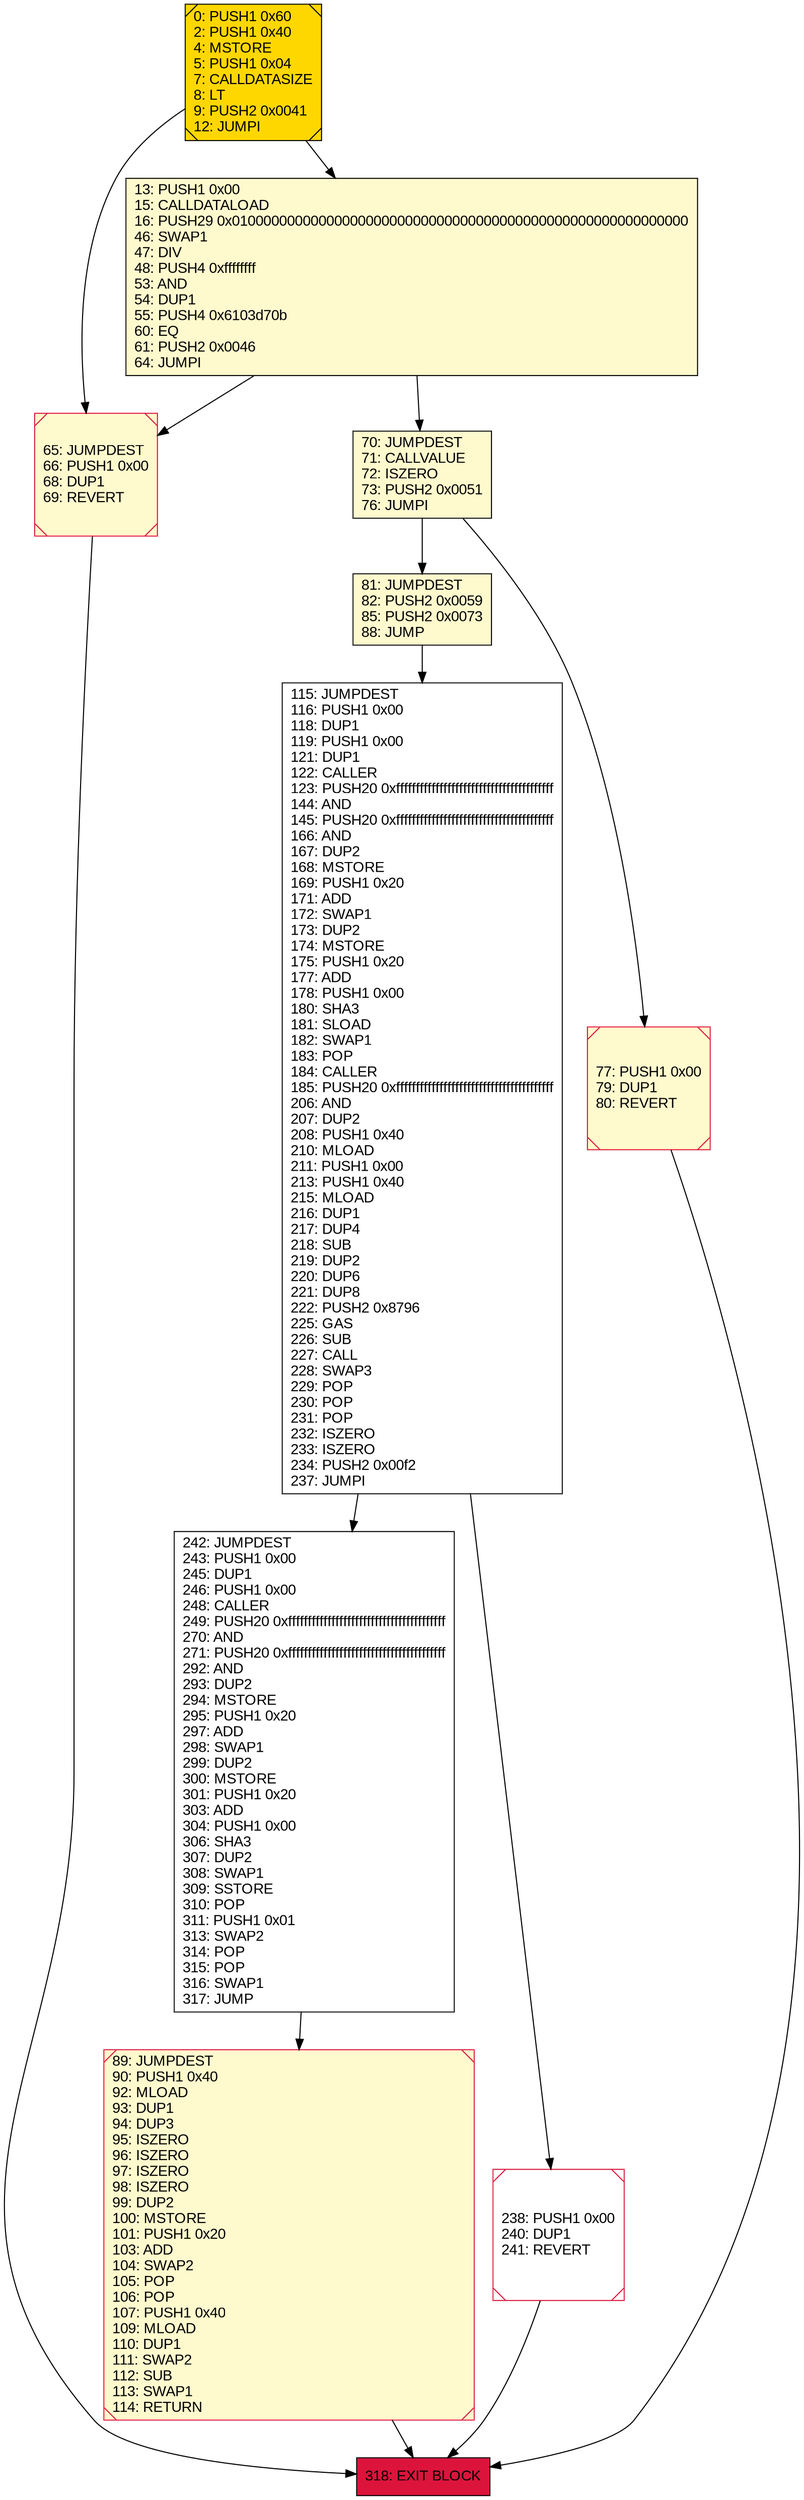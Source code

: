 digraph G {
bgcolor=transparent rankdir=UD;
node [shape=box style=filled color=black fillcolor=white fontname=arial fontcolor=black];
13 [label="13: PUSH1 0x00\l15: CALLDATALOAD\l16: PUSH29 0x0100000000000000000000000000000000000000000000000000000000\l46: SWAP1\l47: DIV\l48: PUSH4 0xffffffff\l53: AND\l54: DUP1\l55: PUSH4 0x6103d70b\l60: EQ\l61: PUSH2 0x0046\l64: JUMPI\l" fillcolor=lemonchiffon ];
81 [label="81: JUMPDEST\l82: PUSH2 0x0059\l85: PUSH2 0x0073\l88: JUMP\l" fillcolor=lemonchiffon ];
65 [label="65: JUMPDEST\l66: PUSH1 0x00\l68: DUP1\l69: REVERT\l" fillcolor=lemonchiffon shape=Msquare color=crimson ];
242 [label="242: JUMPDEST\l243: PUSH1 0x00\l245: DUP1\l246: PUSH1 0x00\l248: CALLER\l249: PUSH20 0xffffffffffffffffffffffffffffffffffffffff\l270: AND\l271: PUSH20 0xffffffffffffffffffffffffffffffffffffffff\l292: AND\l293: DUP2\l294: MSTORE\l295: PUSH1 0x20\l297: ADD\l298: SWAP1\l299: DUP2\l300: MSTORE\l301: PUSH1 0x20\l303: ADD\l304: PUSH1 0x00\l306: SHA3\l307: DUP2\l308: SWAP1\l309: SSTORE\l310: POP\l311: PUSH1 0x01\l313: SWAP2\l314: POP\l315: POP\l316: SWAP1\l317: JUMP\l" ];
0 [label="0: PUSH1 0x60\l2: PUSH1 0x40\l4: MSTORE\l5: PUSH1 0x04\l7: CALLDATASIZE\l8: LT\l9: PUSH2 0x0041\l12: JUMPI\l" fillcolor=lemonchiffon shape=Msquare fillcolor=gold ];
89 [label="89: JUMPDEST\l90: PUSH1 0x40\l92: MLOAD\l93: DUP1\l94: DUP3\l95: ISZERO\l96: ISZERO\l97: ISZERO\l98: ISZERO\l99: DUP2\l100: MSTORE\l101: PUSH1 0x20\l103: ADD\l104: SWAP2\l105: POP\l106: POP\l107: PUSH1 0x40\l109: MLOAD\l110: DUP1\l111: SWAP2\l112: SUB\l113: SWAP1\l114: RETURN\l" fillcolor=lemonchiffon shape=Msquare color=crimson ];
70 [label="70: JUMPDEST\l71: CALLVALUE\l72: ISZERO\l73: PUSH2 0x0051\l76: JUMPI\l" fillcolor=lemonchiffon ];
77 [label="77: PUSH1 0x00\l79: DUP1\l80: REVERT\l" fillcolor=lemonchiffon shape=Msquare color=crimson ];
318 [label="318: EXIT BLOCK\l" fillcolor=crimson ];
115 [label="115: JUMPDEST\l116: PUSH1 0x00\l118: DUP1\l119: PUSH1 0x00\l121: DUP1\l122: CALLER\l123: PUSH20 0xffffffffffffffffffffffffffffffffffffffff\l144: AND\l145: PUSH20 0xffffffffffffffffffffffffffffffffffffffff\l166: AND\l167: DUP2\l168: MSTORE\l169: PUSH1 0x20\l171: ADD\l172: SWAP1\l173: DUP2\l174: MSTORE\l175: PUSH1 0x20\l177: ADD\l178: PUSH1 0x00\l180: SHA3\l181: SLOAD\l182: SWAP1\l183: POP\l184: CALLER\l185: PUSH20 0xffffffffffffffffffffffffffffffffffffffff\l206: AND\l207: DUP2\l208: PUSH1 0x40\l210: MLOAD\l211: PUSH1 0x00\l213: PUSH1 0x40\l215: MLOAD\l216: DUP1\l217: DUP4\l218: SUB\l219: DUP2\l220: DUP6\l221: DUP8\l222: PUSH2 0x8796\l225: GAS\l226: SUB\l227: CALL\l228: SWAP3\l229: POP\l230: POP\l231: POP\l232: ISZERO\l233: ISZERO\l234: PUSH2 0x00f2\l237: JUMPI\l" ];
238 [label="238: PUSH1 0x00\l240: DUP1\l241: REVERT\l" shape=Msquare color=crimson ];
70 -> 81;
13 -> 65;
115 -> 242;
81 -> 115;
0 -> 65;
115 -> 238;
238 -> 318;
242 -> 89;
77 -> 318;
0 -> 13;
13 -> 70;
65 -> 318;
70 -> 77;
89 -> 318;
}